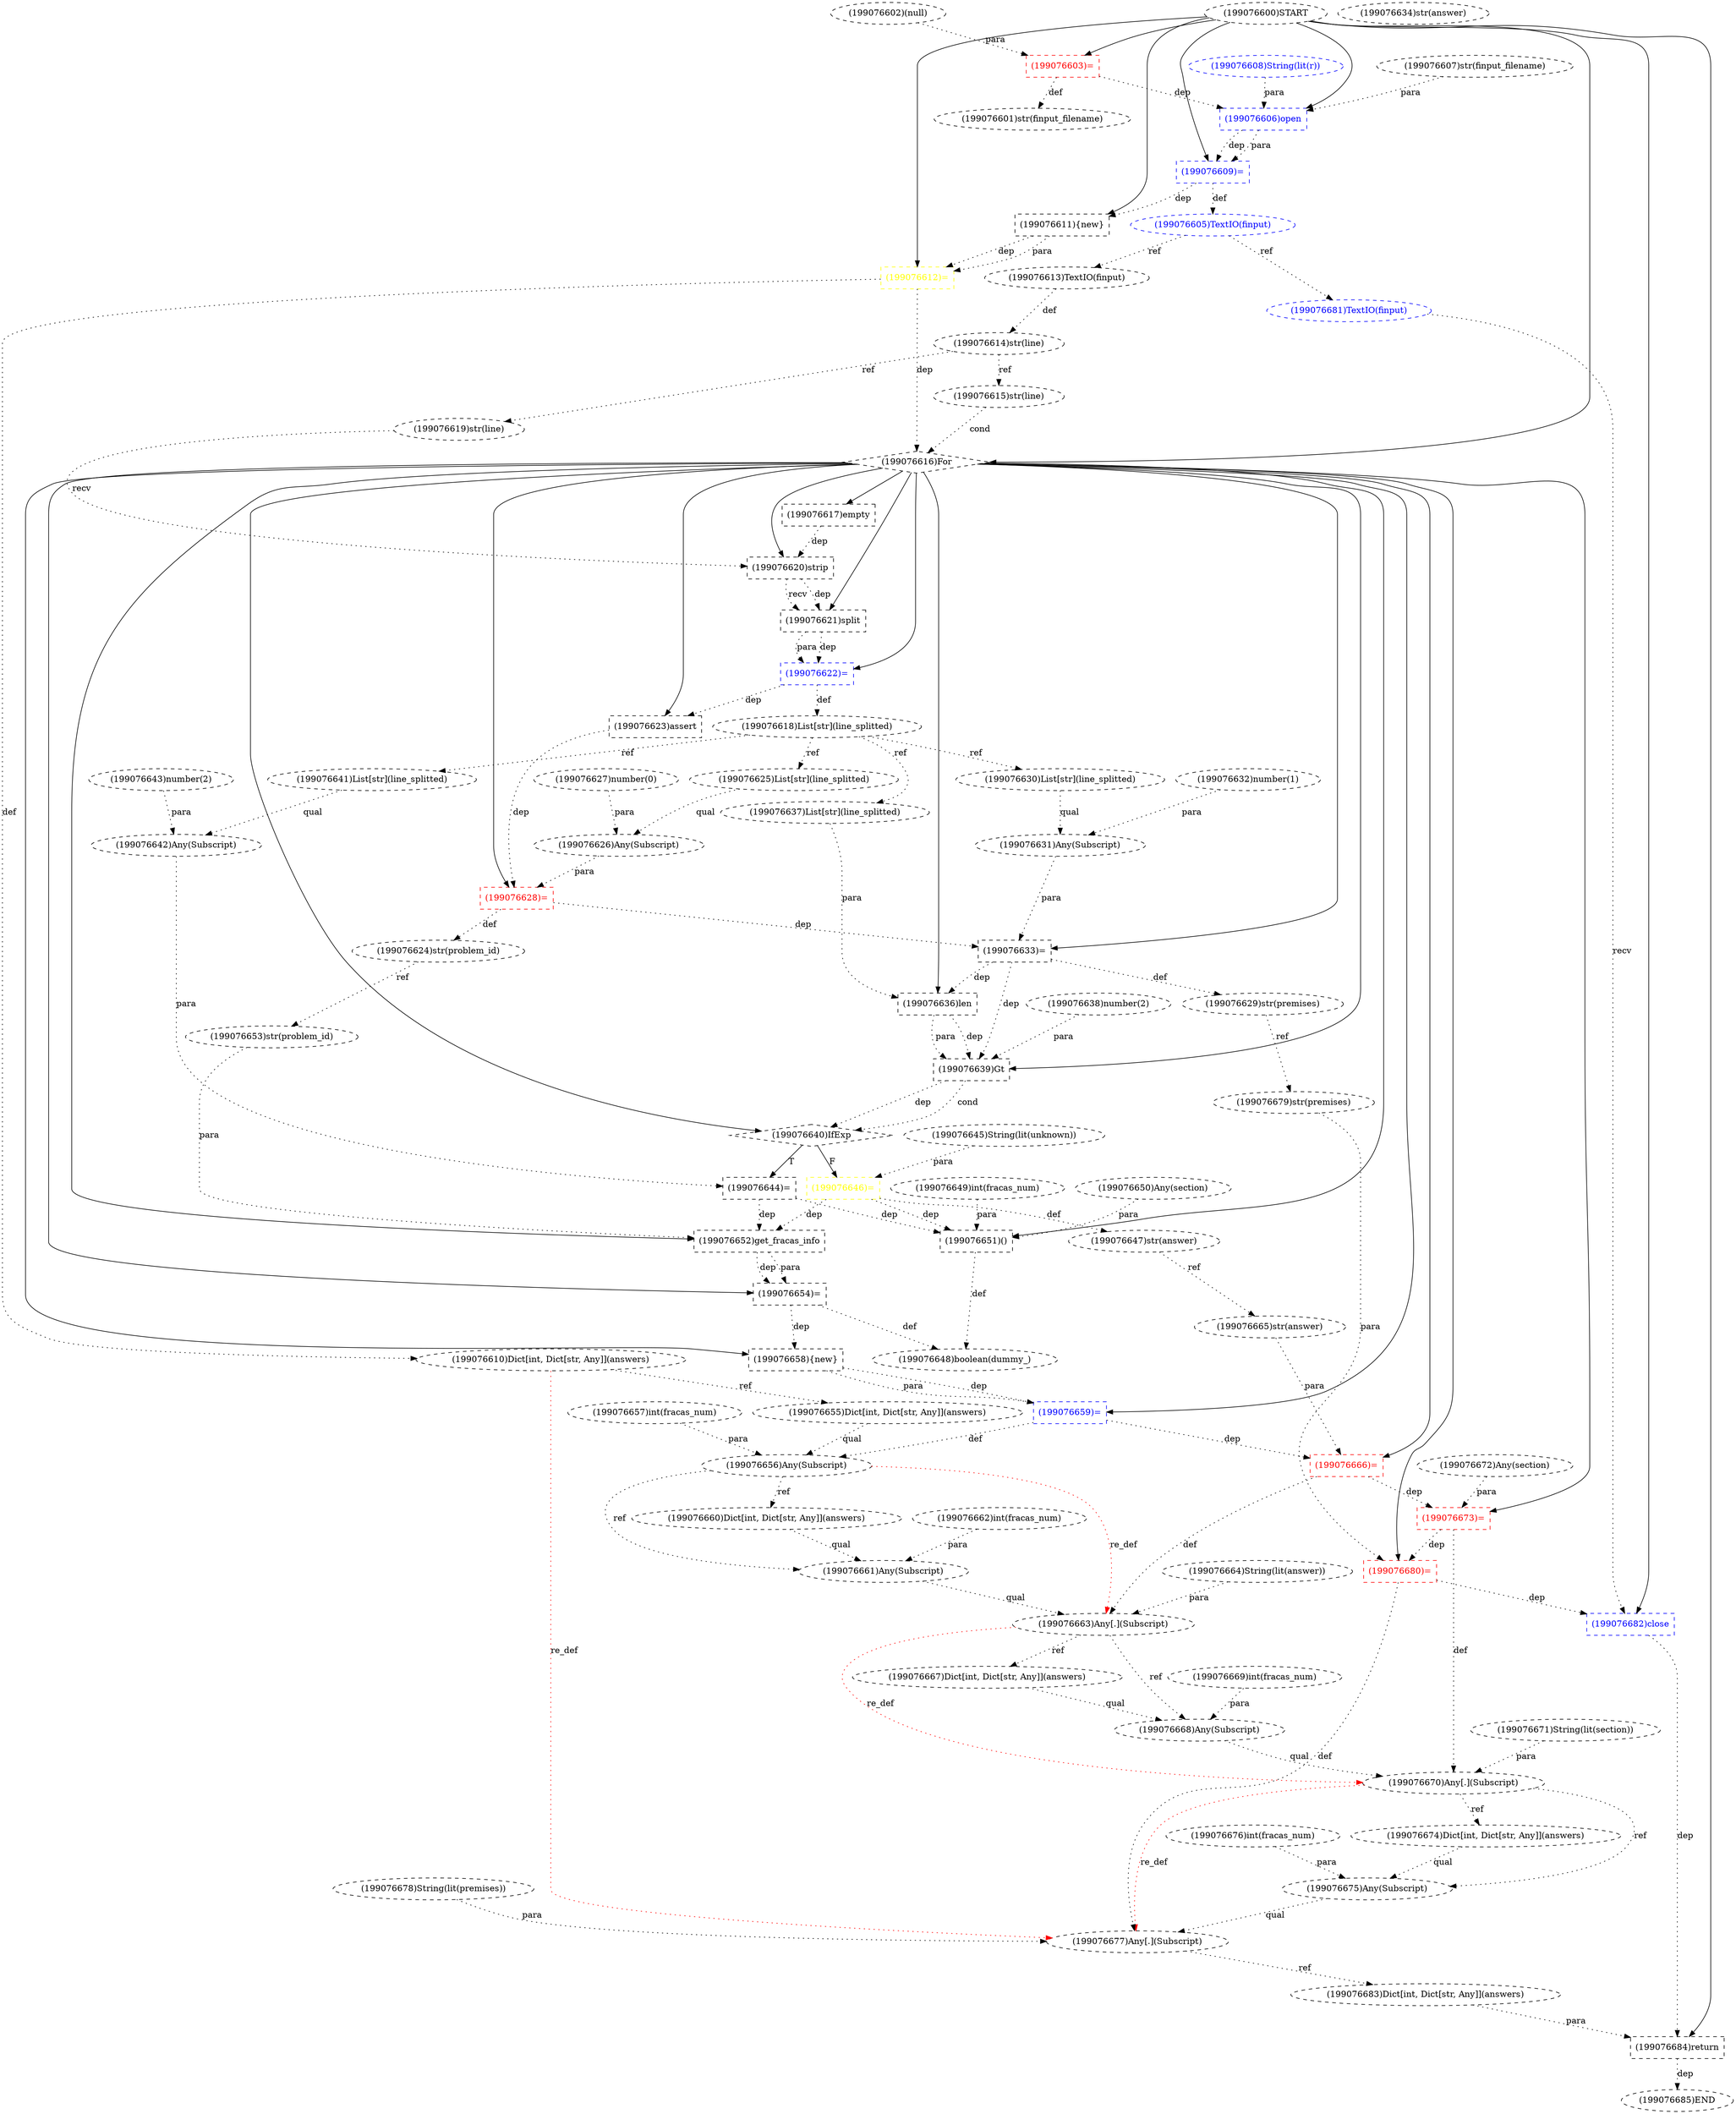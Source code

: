 digraph G {
1 [label="(199076613)TextIO(finput)" shape=ellipse style=dashed]
2 [label="(199076620)strip" shape=box style=dashed]
3 [label="(199076622)=" shape=box style=dashed color=blue fontcolor=blue]
4 [label="(199076631)Any(Subscript)" shape=ellipse style=dashed]
5 [label="(199076645)String(lit(unknown))" shape=ellipse style=dashed]
6 [label="(199076681)TextIO(finput)" shape=ellipse style=dashed color=blue fontcolor=blue]
7 [label="(199076630)List[str](line_splitted)" shape=ellipse style=dashed]
8 [label="(199076615)str(line)" shape=ellipse style=dashed]
9 [label="(199076640)IfExp" shape=diamond style=dashed]
10 [label="(199076668)Any(Subscript)" shape=ellipse style=dashed]
11 [label="(199076657)int(fracas_num)" shape=ellipse style=dashed]
12 [label="(199076621)split" shape=box style=dashed]
13 [label="(199076603)=" shape=box style=dashed color=red fontcolor=red]
14 [label="(199076652)get_fracas_info" shape=box style=dashed]
15 [label="(199076658){new}" shape=box style=dashed]
16 [label="(199076683)Dict[int, Dict[str, Any]](answers)" shape=ellipse style=dashed]
17 [label="(199076638)number(2)" shape=ellipse style=dashed]
18 [label="(199076682)close" shape=box style=dashed color=blue fontcolor=blue]
19 [label="(199076624)str(problem_id)" shape=ellipse style=dashed]
20 [label="(199076666)=" shape=box style=dashed color=red fontcolor=red]
21 [label="(199076685)END" style=dashed]
22 [label="(199076643)number(2)" shape=ellipse style=dashed]
23 [label="(199076636)len" shape=box style=dashed]
24 [label="(199076677)Any[.](Subscript)" shape=ellipse style=dashed]
25 [label="(199076663)Any[.](Subscript)" shape=ellipse style=dashed]
26 [label="(199076654)=" shape=box style=dashed color=black fontcolor=black]
27 [label="(199076629)str(premises)" shape=ellipse style=dashed]
28 [label="(199076662)int(fracas_num)" shape=ellipse style=dashed]
29 [label="(199076617)empty" shape=box style=dashed]
30 [label="(199076619)str(line)" shape=ellipse style=dashed]
31 [label="(199076616)For" shape=diamond style=dashed]
32 [label="(199076676)int(fracas_num)" shape=ellipse style=dashed]
33 [label="(199076612)=" shape=box style=dashed color=yellow fontcolor=yellow]
34 [label="(199076665)str(answer)" shape=ellipse style=dashed]
35 [label="(199076670)Any[.](Subscript)" shape=ellipse style=dashed]
36 [label="(199076649)int(fracas_num)" shape=ellipse style=dashed]
37 [label="(199076674)Dict[int, Dict[str, Any]](answers)" shape=ellipse style=dashed]
38 [label="(199076600)START" style=dashed]
39 [label="(199076650)Any(section)" shape=ellipse style=dashed]
40 [label="(199076672)Any(section)" shape=ellipse style=dashed]
41 [label="(199076614)str(line)" shape=ellipse style=dashed]
42 [label="(199076648)boolean(dummy_)" shape=ellipse style=dashed]
43 [label="(199076632)number(1)" shape=ellipse style=dashed]
44 [label="(199076647)str(answer)" shape=ellipse style=dashed]
45 [label="(199076664)String(lit(answer))" shape=ellipse style=dashed]
46 [label="(199076634)str(answer)" shape=ellipse style=dashed]
47 [label="(199076626)Any(Subscript)" shape=ellipse style=dashed]
48 [label="(199076667)Dict[int, Dict[str, Any]](answers)" shape=ellipse style=dashed]
49 [label="(199076678)String(lit(premises))" shape=ellipse style=dashed]
50 [label="(199076602)(null)" shape=ellipse style=dashed]
51 [label="(199076637)List[str](line_splitted)" shape=ellipse style=dashed]
52 [label="(199076644)=" shape=box style=dashed]
53 [label="(199076669)int(fracas_num)" shape=ellipse style=dashed]
54 [label="(199076641)List[str](line_splitted)" shape=ellipse style=dashed]
55 [label="(199076627)number(0)" shape=ellipse style=dashed]
56 [label="(199076659)=" shape=box style=dashed color=blue fontcolor=blue]
57 [label="(199076673)=" shape=box style=dashed color=red fontcolor=red]
58 [label="(199076642)Any(Subscript)" shape=ellipse style=dashed]
59 [label="(199076628)=" shape=box style=dashed color=red fontcolor=red]
60 [label="(199076633)=" shape=box style=dashed color=black fontcolor=black]
61 [label="(199076660)Dict[int, Dict[str, Any]](answers)" shape=ellipse style=dashed]
62 [label="(199076655)Dict[int, Dict[str, Any]](answers)" shape=ellipse style=dashed]
63 [label="(199076684)return" shape=box style=dashed]
64 [label="(199076606)open" shape=box style=dashed color=blue fontcolor=blue]
65 [label="(199076607)str(finput_filename)" shape=ellipse style=dashed]
66 [label="(199076639)Gt" shape=box style=dashed]
67 [label="(199076661)Any(Subscript)" shape=ellipse style=dashed]
68 [label="(199076610)Dict[int, Dict[str, Any]](answers)" shape=ellipse style=dashed]
69 [label="(199076646)=" shape=box style=dashed color=yellow fontcolor=yellow]
70 [label="(199076608)String(lit(r))" shape=ellipse style=dashed color=blue fontcolor=blue]
71 [label="(199076611){new}" shape=box style=dashed]
72 [label="(199076656)Any(Subscript)" shape=ellipse style=dashed]
73 [label="(199076623)assert" shape=box style=dashed]
74 [label="(199076601)str(finput_filename)" shape=ellipse style=dashed]
75 [label="(199076671)String(lit(section))" shape=ellipse style=dashed]
76 [label="(199076675)Any(Subscript)" shape=ellipse style=dashed]
77 [label="(199076605)TextIO(finput)" shape=ellipse style=dashed color=blue fontcolor=blue]
78 [label="(199076618)List[str](line_splitted)" shape=ellipse style=dashed]
79 [label="(199076609)=" shape=box style=dashed color=blue fontcolor=blue]
80 [label="(199076625)List[str](line_splitted)" shape=ellipse style=dashed]
81 [label="(199076653)str(problem_id)" shape=ellipse style=dashed]
82 [label="(199076651)()" shape=box style=dashed]
83 [label="(199076679)str(premises)" shape=ellipse style=dashed]
84 [label="(199076680)=" shape=box style=dashed color=red fontcolor=red]
77 -> 1 [label="ref" style=dotted];
31 -> 2 [label="" style=solid];
30 -> 2 [label="recv" style=dotted];
29 -> 2 [label="dep" style=dotted];
31 -> 3 [label="" style=solid];
12 -> 3 [label="dep" style=dotted];
12 -> 3 [label="para" style=dotted];
7 -> 4 [label="qual" style=dotted];
43 -> 4 [label="para" style=dotted];
77 -> 6 [label="ref" style=dotted];
78 -> 7 [label="ref" style=dotted];
41 -> 8 [label="ref" style=dotted];
31 -> 9 [label="" style=solid];
66 -> 9 [label="dep" style=dotted];
66 -> 9 [label="cond" style=dotted];
48 -> 10 [label="qual" style=dotted];
53 -> 10 [label="para" style=dotted];
25 -> 10 [label="ref" style=dotted];
31 -> 12 [label="" style=solid];
2 -> 12 [label="dep" style=dotted];
2 -> 12 [label="recv" style=dotted];
38 -> 13 [label="" style=solid];
50 -> 13 [label="para" style=dotted];
31 -> 14 [label="" style=solid];
81 -> 14 [label="para" style=dotted];
52 -> 14 [label="dep" style=dotted];
69 -> 14 [label="dep" style=dotted];
31 -> 15 [label="" style=solid];
26 -> 15 [label="dep" style=dotted];
24 -> 16 [label="ref" style=dotted];
38 -> 18 [label="" style=solid];
6 -> 18 [label="recv" style=dotted];
84 -> 18 [label="dep" style=dotted];
59 -> 19 [label="def" style=dotted];
31 -> 20 [label="" style=solid];
34 -> 20 [label="para" style=dotted];
56 -> 20 [label="dep" style=dotted];
63 -> 21 [label="dep" style=dotted];
31 -> 23 [label="" style=solid];
51 -> 23 [label="para" style=dotted];
60 -> 23 [label="dep" style=dotted];
76 -> 24 [label="qual" style=dotted];
49 -> 24 [label="para" style=dotted];
84 -> 24 [label="def" style=dotted];
35 -> 24 [label="re_def" style=dotted color=red];
68 -> 24 [label="re_def" style=dotted color=red];
67 -> 25 [label="qual" style=dotted];
45 -> 25 [label="para" style=dotted];
20 -> 25 [label="def" style=dotted];
72 -> 25 [label="re_def" style=dotted color=red];
31 -> 26 [label="" style=solid];
14 -> 26 [label="dep" style=dotted];
14 -> 26 [label="para" style=dotted];
60 -> 27 [label="def" style=dotted];
31 -> 29 [label="" style=solid];
41 -> 30 [label="ref" style=dotted];
38 -> 31 [label="" style=solid];
8 -> 31 [label="cond" style=dotted];
33 -> 31 [label="dep" style=dotted];
38 -> 33 [label="" style=solid];
71 -> 33 [label="dep" style=dotted];
71 -> 33 [label="para" style=dotted];
44 -> 34 [label="ref" style=dotted];
10 -> 35 [label="qual" style=dotted];
75 -> 35 [label="para" style=dotted];
57 -> 35 [label="def" style=dotted];
25 -> 35 [label="re_def" style=dotted color=red];
35 -> 37 [label="ref" style=dotted];
1 -> 41 [label="def" style=dotted];
82 -> 42 [label="def" style=dotted];
26 -> 42 [label="def" style=dotted];
69 -> 44 [label="def" style=dotted];
80 -> 47 [label="qual" style=dotted];
55 -> 47 [label="para" style=dotted];
25 -> 48 [label="ref" style=dotted];
78 -> 51 [label="ref" style=dotted];
9 -> 52 [label="T"];
58 -> 52 [label="para" style=dotted];
78 -> 54 [label="ref" style=dotted];
31 -> 56 [label="" style=solid];
15 -> 56 [label="dep" style=dotted];
15 -> 56 [label="para" style=dotted];
31 -> 57 [label="" style=solid];
40 -> 57 [label="para" style=dotted];
20 -> 57 [label="dep" style=dotted];
54 -> 58 [label="qual" style=dotted];
22 -> 58 [label="para" style=dotted];
31 -> 59 [label="" style=solid];
47 -> 59 [label="para" style=dotted];
73 -> 59 [label="dep" style=dotted];
31 -> 60 [label="" style=solid];
4 -> 60 [label="para" style=dotted];
59 -> 60 [label="dep" style=dotted];
72 -> 61 [label="ref" style=dotted];
68 -> 62 [label="ref" style=dotted];
38 -> 63 [label="" style=solid];
16 -> 63 [label="para" style=dotted];
18 -> 63 [label="dep" style=dotted];
38 -> 64 [label="" style=solid];
65 -> 64 [label="para" style=dotted];
70 -> 64 [label="para" style=dotted];
13 -> 64 [label="dep" style=dotted];
31 -> 66 [label="" style=solid];
23 -> 66 [label="dep" style=dotted];
23 -> 66 [label="para" style=dotted];
17 -> 66 [label="para" style=dotted];
60 -> 66 [label="dep" style=dotted];
61 -> 67 [label="qual" style=dotted];
28 -> 67 [label="para" style=dotted];
72 -> 67 [label="ref" style=dotted];
33 -> 68 [label="def" style=dotted];
9 -> 69 [label="F"];
5 -> 69 [label="para" style=dotted];
38 -> 71 [label="" style=solid];
79 -> 71 [label="dep" style=dotted];
62 -> 72 [label="qual" style=dotted];
11 -> 72 [label="para" style=dotted];
56 -> 72 [label="def" style=dotted];
31 -> 73 [label="" style=solid];
3 -> 73 [label="dep" style=dotted];
13 -> 74 [label="def" style=dotted];
37 -> 76 [label="qual" style=dotted];
32 -> 76 [label="para" style=dotted];
35 -> 76 [label="ref" style=dotted];
79 -> 77 [label="def" style=dotted];
3 -> 78 [label="def" style=dotted];
38 -> 79 [label="" style=solid];
64 -> 79 [label="dep" style=dotted];
64 -> 79 [label="para" style=dotted];
78 -> 80 [label="ref" style=dotted];
19 -> 81 [label="ref" style=dotted];
31 -> 82 [label="" style=solid];
36 -> 82 [label="para" style=dotted];
39 -> 82 [label="para" style=dotted];
52 -> 82 [label="dep" style=dotted];
69 -> 82 [label="dep" style=dotted];
27 -> 83 [label="ref" style=dotted];
31 -> 84 [label="" style=solid];
83 -> 84 [label="para" style=dotted];
57 -> 84 [label="dep" style=dotted];
}